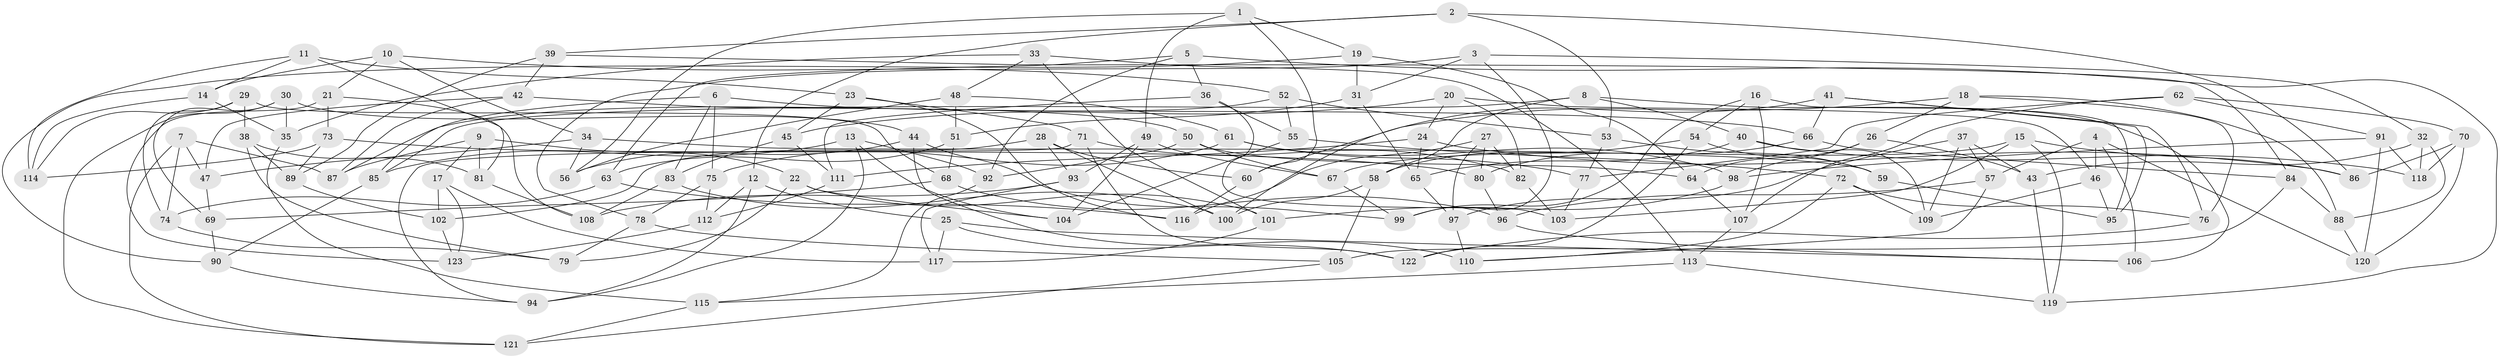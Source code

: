 // Generated by graph-tools (version 1.1) at 2025/16/03/09/25 04:16:38]
// undirected, 123 vertices, 246 edges
graph export_dot {
graph [start="1"]
  node [color=gray90,style=filled];
  1;
  2;
  3;
  4;
  5;
  6;
  7;
  8;
  9;
  10;
  11;
  12;
  13;
  14;
  15;
  16;
  17;
  18;
  19;
  20;
  21;
  22;
  23;
  24;
  25;
  26;
  27;
  28;
  29;
  30;
  31;
  32;
  33;
  34;
  35;
  36;
  37;
  38;
  39;
  40;
  41;
  42;
  43;
  44;
  45;
  46;
  47;
  48;
  49;
  50;
  51;
  52;
  53;
  54;
  55;
  56;
  57;
  58;
  59;
  60;
  61;
  62;
  63;
  64;
  65;
  66;
  67;
  68;
  69;
  70;
  71;
  72;
  73;
  74;
  75;
  76;
  77;
  78;
  79;
  80;
  81;
  82;
  83;
  84;
  85;
  86;
  87;
  88;
  89;
  90;
  91;
  92;
  93;
  94;
  95;
  96;
  97;
  98;
  99;
  100;
  101;
  102;
  103;
  104;
  105;
  106;
  107;
  108;
  109;
  110;
  111;
  112;
  113;
  114;
  115;
  116;
  117;
  118;
  119;
  120;
  121;
  122;
  123;
  1 -- 60;
  1 -- 56;
  1 -- 19;
  1 -- 49;
  2 -- 39;
  2 -- 86;
  2 -- 53;
  2 -- 12;
  3 -- 31;
  3 -- 32;
  3 -- 99;
  3 -- 78;
  4 -- 106;
  4 -- 57;
  4 -- 120;
  4 -- 46;
  5 -- 119;
  5 -- 92;
  5 -- 63;
  5 -- 36;
  6 -- 83;
  6 -- 85;
  6 -- 66;
  6 -- 75;
  7 -- 87;
  7 -- 74;
  7 -- 47;
  7 -- 121;
  8 -- 106;
  8 -- 85;
  8 -- 58;
  8 -- 40;
  9 -- 17;
  9 -- 81;
  9 -- 87;
  9 -- 22;
  10 -- 34;
  10 -- 52;
  10 -- 14;
  10 -- 21;
  11 -- 23;
  11 -- 14;
  11 -- 81;
  11 -- 114;
  12 -- 94;
  12 -- 112;
  12 -- 25;
  13 -- 85;
  13 -- 92;
  13 -- 104;
  13 -- 94;
  14 -- 35;
  14 -- 114;
  15 -- 103;
  15 -- 119;
  15 -- 67;
  15 -- 86;
  16 -- 95;
  16 -- 54;
  16 -- 99;
  16 -- 107;
  17 -- 117;
  17 -- 123;
  17 -- 102;
  18 -- 26;
  18 -- 60;
  18 -- 88;
  18 -- 76;
  19 -- 31;
  19 -- 64;
  19 -- 90;
  20 -- 45;
  20 -- 46;
  20 -- 24;
  20 -- 82;
  21 -- 123;
  21 -- 73;
  21 -- 108;
  22 -- 79;
  22 -- 104;
  22 -- 101;
  23 -- 45;
  23 -- 71;
  23 -- 116;
  24 -- 111;
  24 -- 86;
  24 -- 65;
  25 -- 106;
  25 -- 122;
  25 -- 117;
  26 -- 43;
  26 -- 98;
  26 -- 64;
  27 -- 80;
  27 -- 116;
  27 -- 97;
  27 -- 82;
  28 -- 93;
  28 -- 102;
  28 -- 60;
  28 -- 100;
  29 -- 74;
  29 -- 114;
  29 -- 68;
  29 -- 38;
  30 -- 69;
  30 -- 35;
  30 -- 121;
  30 -- 44;
  31 -- 51;
  31 -- 65;
  32 -- 43;
  32 -- 88;
  32 -- 118;
  33 -- 48;
  33 -- 35;
  33 -- 101;
  33 -- 113;
  34 -- 47;
  34 -- 59;
  34 -- 56;
  35 -- 115;
  36 -- 55;
  36 -- 103;
  36 -- 111;
  37 -- 97;
  37 -- 43;
  37 -- 109;
  37 -- 57;
  38 -- 79;
  38 -- 81;
  38 -- 89;
  39 -- 42;
  39 -- 89;
  39 -- 84;
  40 -- 118;
  40 -- 109;
  40 -- 65;
  41 -- 76;
  41 -- 95;
  41 -- 100;
  41 -- 66;
  42 -- 87;
  42 -- 50;
  42 -- 47;
  43 -- 119;
  44 -- 110;
  44 -- 99;
  44 -- 56;
  45 -- 111;
  45 -- 83;
  46 -- 95;
  46 -- 109;
  47 -- 69;
  48 -- 51;
  48 -- 61;
  48 -- 56;
  49 -- 104;
  49 -- 93;
  49 -- 67;
  50 -- 92;
  50 -- 67;
  50 -- 64;
  51 -- 63;
  51 -- 68;
  52 -- 87;
  52 -- 55;
  52 -- 53;
  53 -- 59;
  53 -- 77;
  54 -- 59;
  54 -- 122;
  54 -- 58;
  55 -- 72;
  55 -- 104;
  57 -- 96;
  57 -- 110;
  58 -- 100;
  58 -- 105;
  59 -- 95;
  60 -- 116;
  61 -- 75;
  61 -- 98;
  61 -- 77;
  62 -- 70;
  62 -- 91;
  62 -- 107;
  62 -- 77;
  63 -- 74;
  63 -- 116;
  64 -- 107;
  65 -- 97;
  66 -- 84;
  66 -- 80;
  67 -- 99;
  68 -- 96;
  68 -- 69;
  69 -- 90;
  70 -- 118;
  70 -- 120;
  70 -- 86;
  71 -- 94;
  71 -- 122;
  71 -- 82;
  72 -- 109;
  72 -- 110;
  72 -- 76;
  73 -- 89;
  73 -- 80;
  73 -- 114;
  74 -- 79;
  75 -- 78;
  75 -- 112;
  76 -- 122;
  77 -- 103;
  78 -- 105;
  78 -- 79;
  80 -- 96;
  81 -- 108;
  82 -- 103;
  83 -- 100;
  83 -- 108;
  84 -- 105;
  84 -- 88;
  85 -- 90;
  88 -- 120;
  89 -- 102;
  90 -- 94;
  91 -- 118;
  91 -- 98;
  91 -- 120;
  92 -- 115;
  93 -- 108;
  93 -- 117;
  96 -- 106;
  97 -- 110;
  98 -- 101;
  101 -- 117;
  102 -- 123;
  105 -- 121;
  107 -- 113;
  111 -- 112;
  112 -- 123;
  113 -- 119;
  113 -- 115;
  115 -- 121;
}
